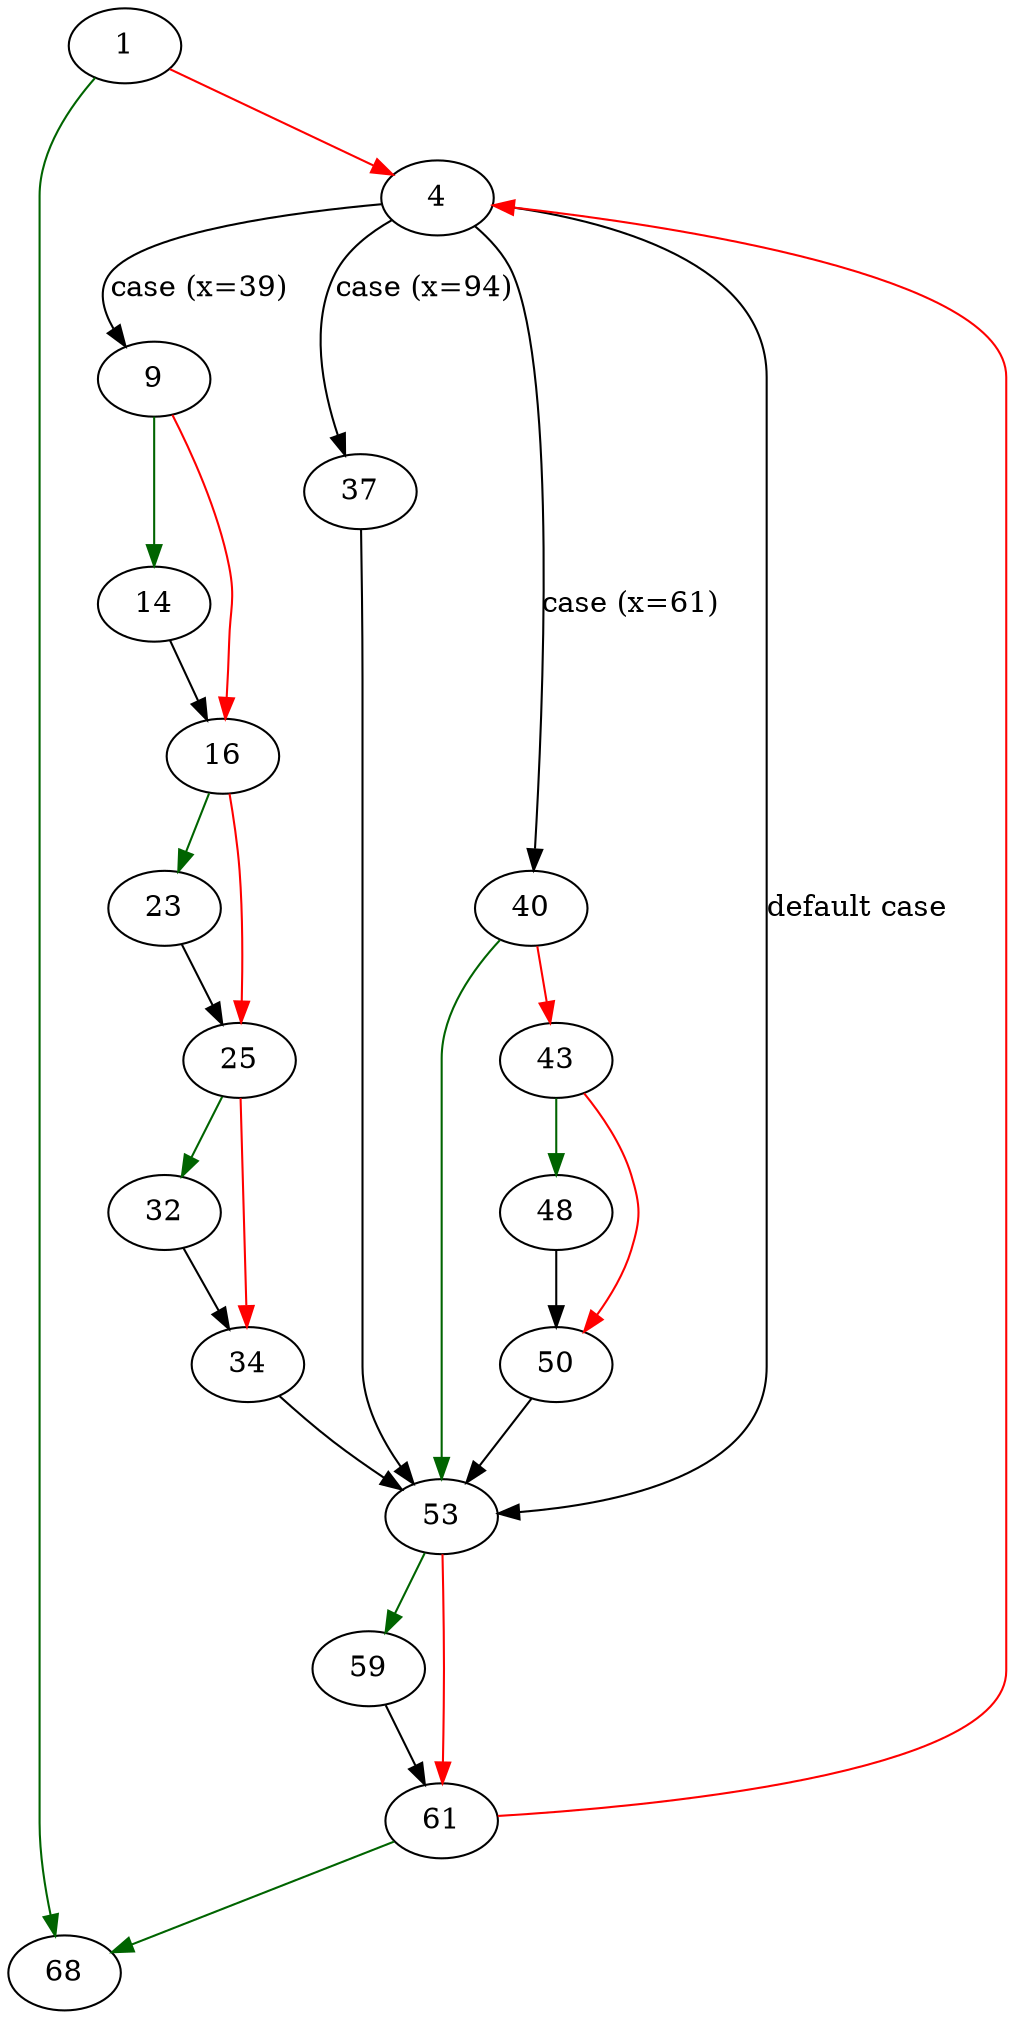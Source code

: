 strict digraph "append_quoted" {
	// Node definitions.
	1 [entry=true];
	68;
	4;
	9;
	37;
	40;
	53;
	14;
	16;
	23;
	25;
	32;
	34;
	43;
	48;
	50;
	59;
	61;

	// Edge definitions.
	1 -> 68 [
		color=darkgreen
		cond=true
	];
	1 -> 4 [
		color=red
		cond=false
	];
	4 -> 9 [
		cond="case (x=39)"
		label="case (x=39)"
	];
	4 -> 37 [
		cond="case (x=94)"
		label="case (x=94)"
	];
	4 -> 40 [
		cond="case (x=61)"
		label="case (x=61)"
	];
	4 -> 53 [
		cond="default case"
		label="default case"
	];
	9 -> 14 [
		color=darkgreen
		cond=true
	];
	9 -> 16 [
		color=red
		cond=false
	];
	37 -> 53;
	40 -> 53 [
		color=darkgreen
		cond=true
	];
	40 -> 43 [
		color=red
		cond=false
	];
	53 -> 59 [
		color=darkgreen
		cond=true
	];
	53 -> 61 [
		color=red
		cond=false
	];
	14 -> 16;
	16 -> 23 [
		color=darkgreen
		cond=true
	];
	16 -> 25 [
		color=red
		cond=false
	];
	23 -> 25;
	25 -> 32 [
		color=darkgreen
		cond=true
	];
	25 -> 34 [
		color=red
		cond=false
	];
	32 -> 34;
	34 -> 53;
	43 -> 48 [
		color=darkgreen
		cond=true
	];
	43 -> 50 [
		color=red
		cond=false
	];
	48 -> 50;
	50 -> 53;
	59 -> 61;
	61 -> 68 [
		color=darkgreen
		cond=true
	];
	61 -> 4 [
		color=red
		cond=false
	];
}